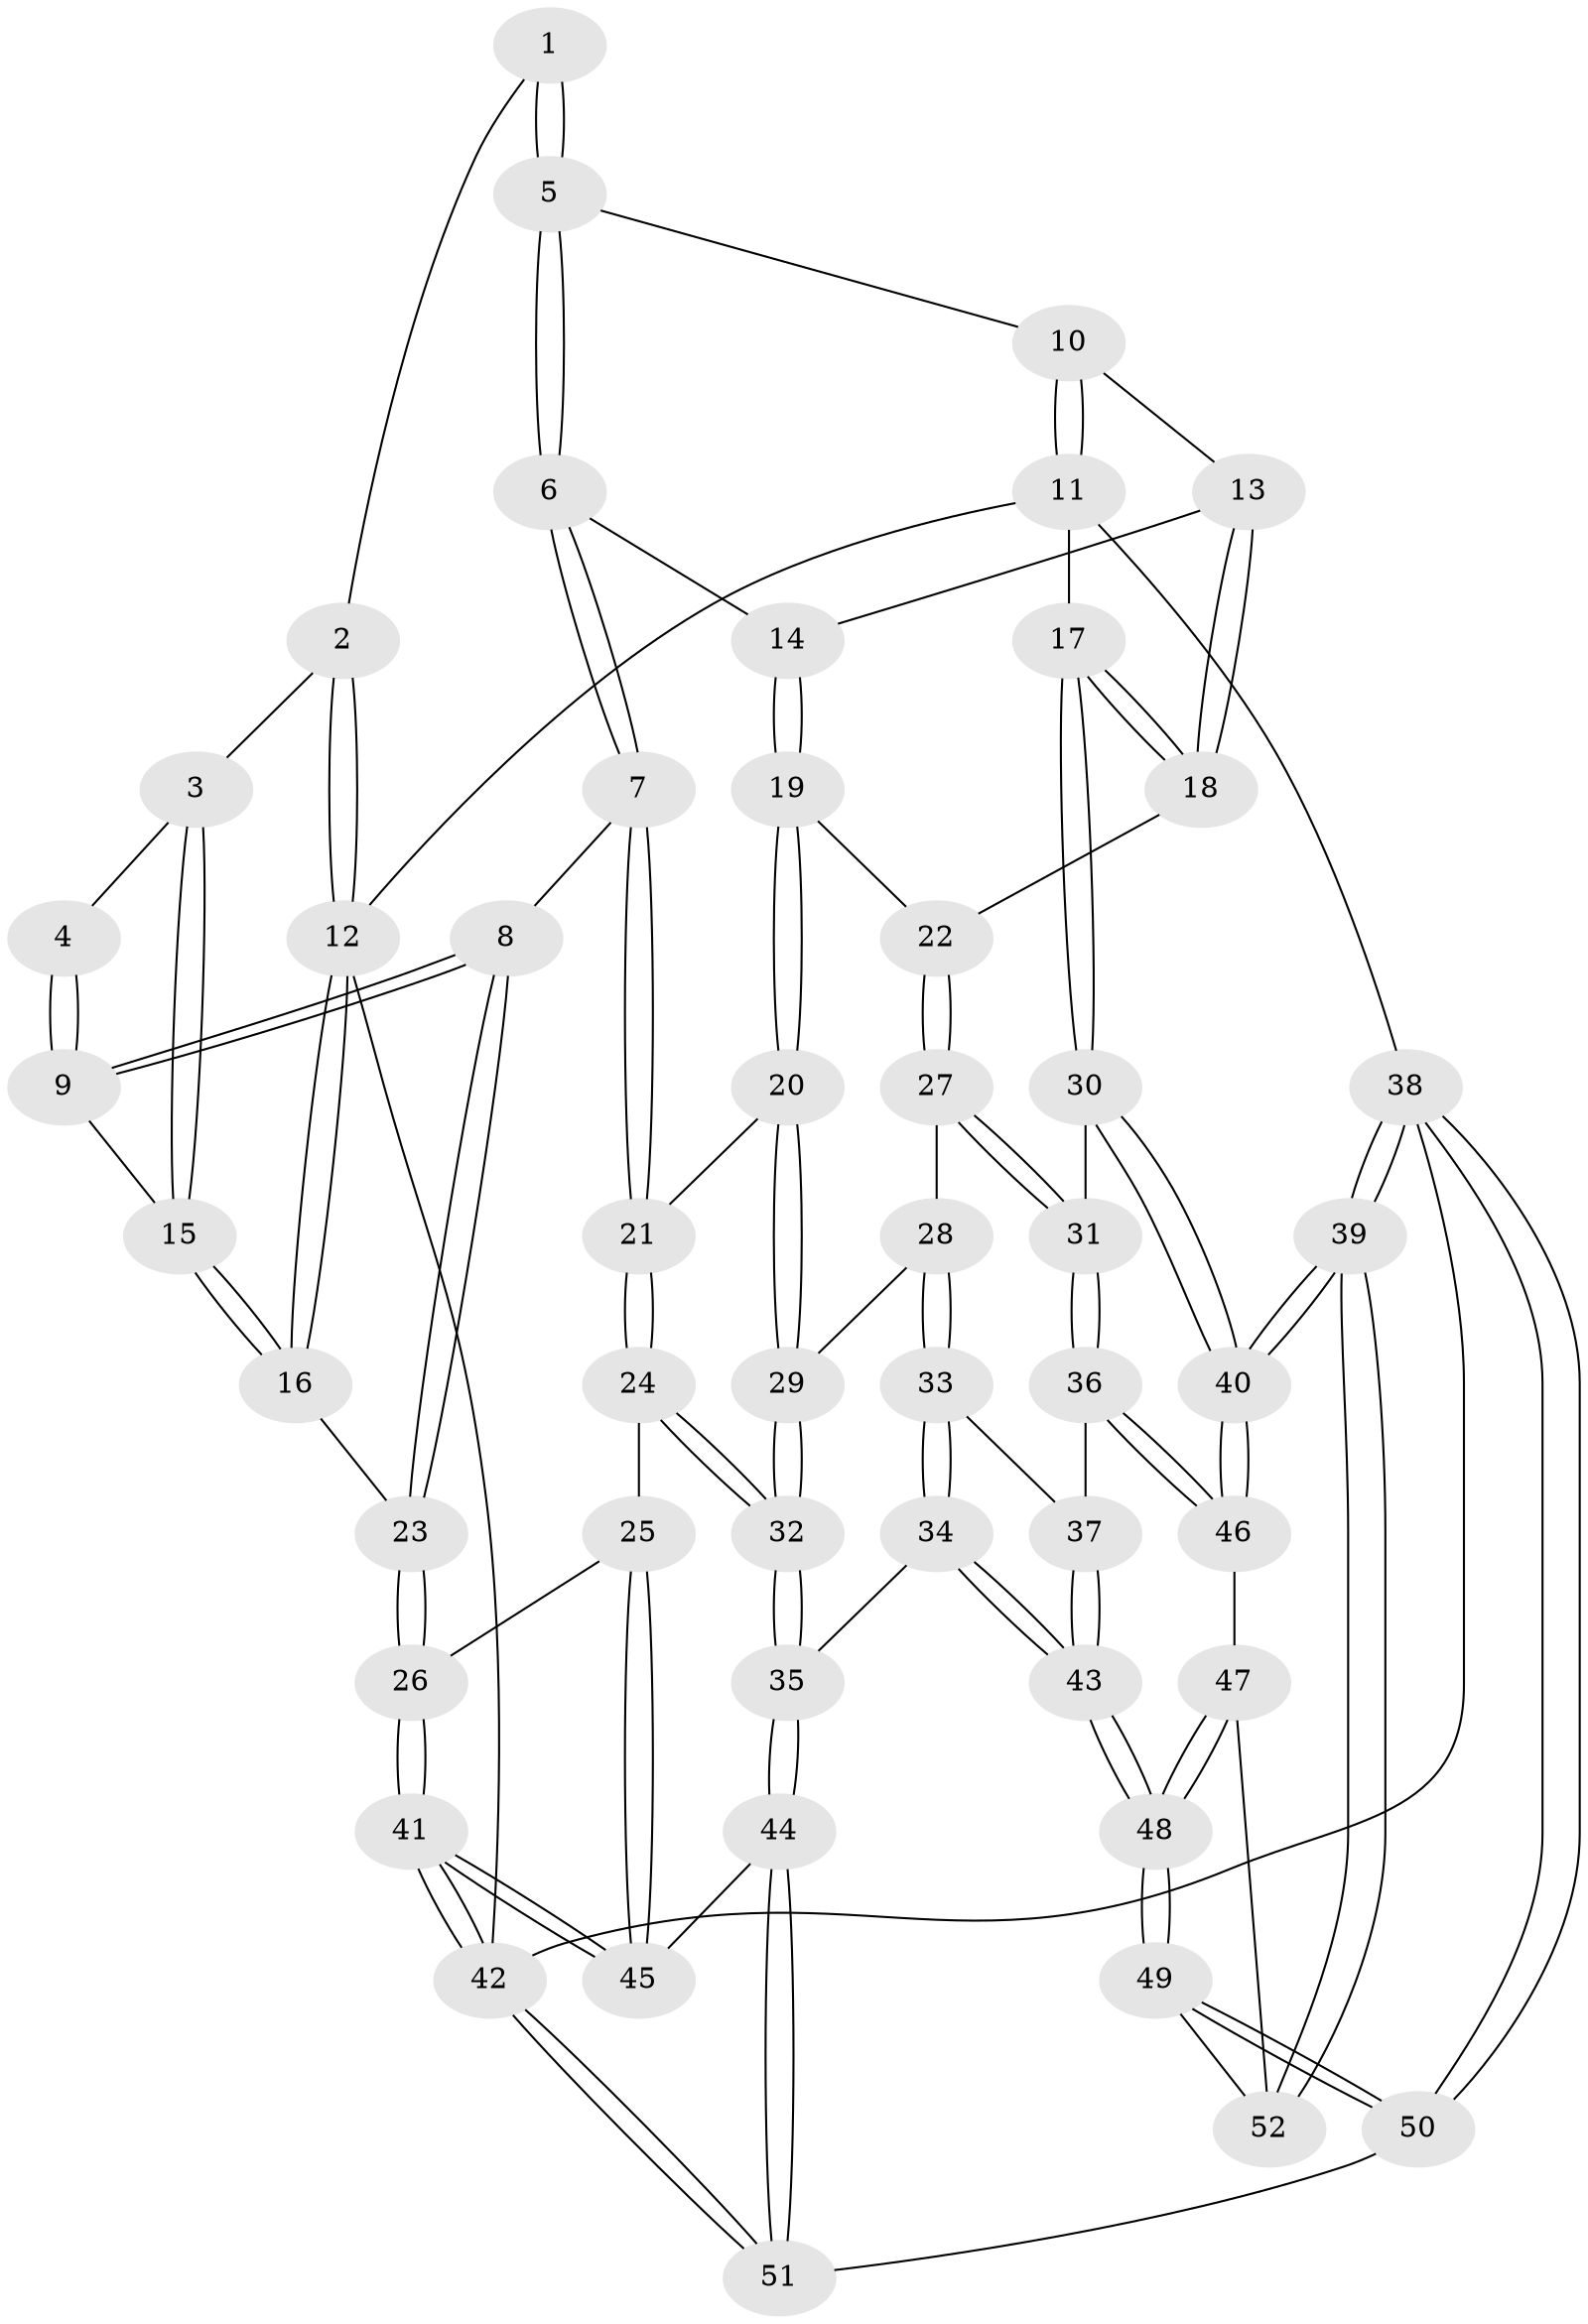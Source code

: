 // coarse degree distribution, {2: 0.07692307692307693, 5: 0.38461538461538464, 4: 0.19230769230769232, 3: 0.23076923076923078, 6: 0.07692307692307693, 8: 0.038461538461538464}
// Generated by graph-tools (version 1.1) at 2025/05/03/04/25 22:05:35]
// undirected, 52 vertices, 127 edges
graph export_dot {
graph [start="1"]
  node [color=gray90,style=filled];
  1 [pos="+0.3414930106249595+0"];
  2 [pos="+0.027774072204805204+0"];
  3 [pos="+0.22336849081088997+0.08502761215835587"];
  4 [pos="+0.33738543033600205+0"];
  5 [pos="+0.5640565120818813+0"];
  6 [pos="+0.56519123054876+0.07436698672284905"];
  7 [pos="+0.4450595072107685+0.22895408479269627"];
  8 [pos="+0.4235538016039544+0.21551127265497755"];
  9 [pos="+0.3569180348164912+0.16204392609553983"];
  10 [pos="+0.9675540457612504+0"];
  11 [pos="+1+0"];
  12 [pos="+0+0"];
  13 [pos="+0.8657599205814174+0.028498145840848983"];
  14 [pos="+0.7276484801091389+0.1347895938362135"];
  15 [pos="+0.2149181150987269+0.13992332750868328"];
  16 [pos="+0+0.22270896509356228"];
  17 [pos="+1+0.32077437969288486"];
  18 [pos="+0.9648236170655399+0.28750134417233525"];
  19 [pos="+0.7428570086421604+0.2847572799698985"];
  20 [pos="+0.5372276957273057+0.3662786009874952"];
  21 [pos="+0.46448858903688683+0.30704296397677616"];
  22 [pos="+0.8642644935238698+0.3352894302814595"];
  23 [pos="+0+0.3876968613703506"];
  24 [pos="+0.21142606592848034+0.4776700888230259"];
  25 [pos="+0.020525021920096868+0.4505045068698522"];
  26 [pos="+0+0.40856938130600323"];
  27 [pos="+0.8296373521933205+0.4999277589715302"];
  28 [pos="+0.6055427948441137+0.5098300548920047"];
  29 [pos="+0.5678230090589688+0.4807825470060756"];
  30 [pos="+1+0.5030951684169863"];
  31 [pos="+0.8688957174587765+0.5665418045201596"];
  32 [pos="+0.37529752232566943+0.6722785560663868"];
  33 [pos="+0.6215113997691026+0.562255067182963"];
  34 [pos="+0.526655449700484+0.7872818951323804"];
  35 [pos="+0.3778193161904634+0.7419218784083449"];
  36 [pos="+0.8475537835816982+0.6984178877081306"];
  37 [pos="+0.6835920513047666+0.6520406521293828"];
  38 [pos="+1+1"];
  39 [pos="+1+1"];
  40 [pos="+1+0.7656451054737765"];
  41 [pos="+0+1"];
  42 [pos="+0+1"];
  43 [pos="+0.5861375793716899+0.8247922217477701"];
  44 [pos="+0.30578340411022004+0.8186414828993175"];
  45 [pos="+0.14523735772470134+0.7536223516330933"];
  46 [pos="+0.8518917574041416+0.7117812105762195"];
  47 [pos="+0.8159778461362825+0.8202845680047244"];
  48 [pos="+0.6812508449454069+0.9463142035541882"];
  49 [pos="+0.6697487067697697+1"];
  50 [pos="+0.6645930684463099+1"];
  51 [pos="+0.24758175255916387+1"];
  52 [pos="+0.9816456649698868+0.906774556792221"];
  1 -- 2;
  1 -- 5;
  1 -- 5;
  2 -- 3;
  2 -- 12;
  2 -- 12;
  3 -- 4;
  3 -- 15;
  3 -- 15;
  4 -- 9;
  4 -- 9;
  5 -- 6;
  5 -- 6;
  5 -- 10;
  6 -- 7;
  6 -- 7;
  6 -- 14;
  7 -- 8;
  7 -- 21;
  7 -- 21;
  8 -- 9;
  8 -- 9;
  8 -- 23;
  8 -- 23;
  9 -- 15;
  10 -- 11;
  10 -- 11;
  10 -- 13;
  11 -- 12;
  11 -- 17;
  11 -- 38;
  12 -- 16;
  12 -- 16;
  12 -- 42;
  13 -- 14;
  13 -- 18;
  13 -- 18;
  14 -- 19;
  14 -- 19;
  15 -- 16;
  15 -- 16;
  16 -- 23;
  17 -- 18;
  17 -- 18;
  17 -- 30;
  17 -- 30;
  18 -- 22;
  19 -- 20;
  19 -- 20;
  19 -- 22;
  20 -- 21;
  20 -- 29;
  20 -- 29;
  21 -- 24;
  21 -- 24;
  22 -- 27;
  22 -- 27;
  23 -- 26;
  23 -- 26;
  24 -- 25;
  24 -- 32;
  24 -- 32;
  25 -- 26;
  25 -- 45;
  25 -- 45;
  26 -- 41;
  26 -- 41;
  27 -- 28;
  27 -- 31;
  27 -- 31;
  28 -- 29;
  28 -- 33;
  28 -- 33;
  29 -- 32;
  29 -- 32;
  30 -- 31;
  30 -- 40;
  30 -- 40;
  31 -- 36;
  31 -- 36;
  32 -- 35;
  32 -- 35;
  33 -- 34;
  33 -- 34;
  33 -- 37;
  34 -- 35;
  34 -- 43;
  34 -- 43;
  35 -- 44;
  35 -- 44;
  36 -- 37;
  36 -- 46;
  36 -- 46;
  37 -- 43;
  37 -- 43;
  38 -- 39;
  38 -- 39;
  38 -- 50;
  38 -- 50;
  38 -- 42;
  39 -- 40;
  39 -- 40;
  39 -- 52;
  39 -- 52;
  40 -- 46;
  40 -- 46;
  41 -- 42;
  41 -- 42;
  41 -- 45;
  41 -- 45;
  42 -- 51;
  42 -- 51;
  43 -- 48;
  43 -- 48;
  44 -- 45;
  44 -- 51;
  44 -- 51;
  46 -- 47;
  47 -- 48;
  47 -- 48;
  47 -- 52;
  48 -- 49;
  48 -- 49;
  49 -- 50;
  49 -- 50;
  49 -- 52;
  50 -- 51;
}
